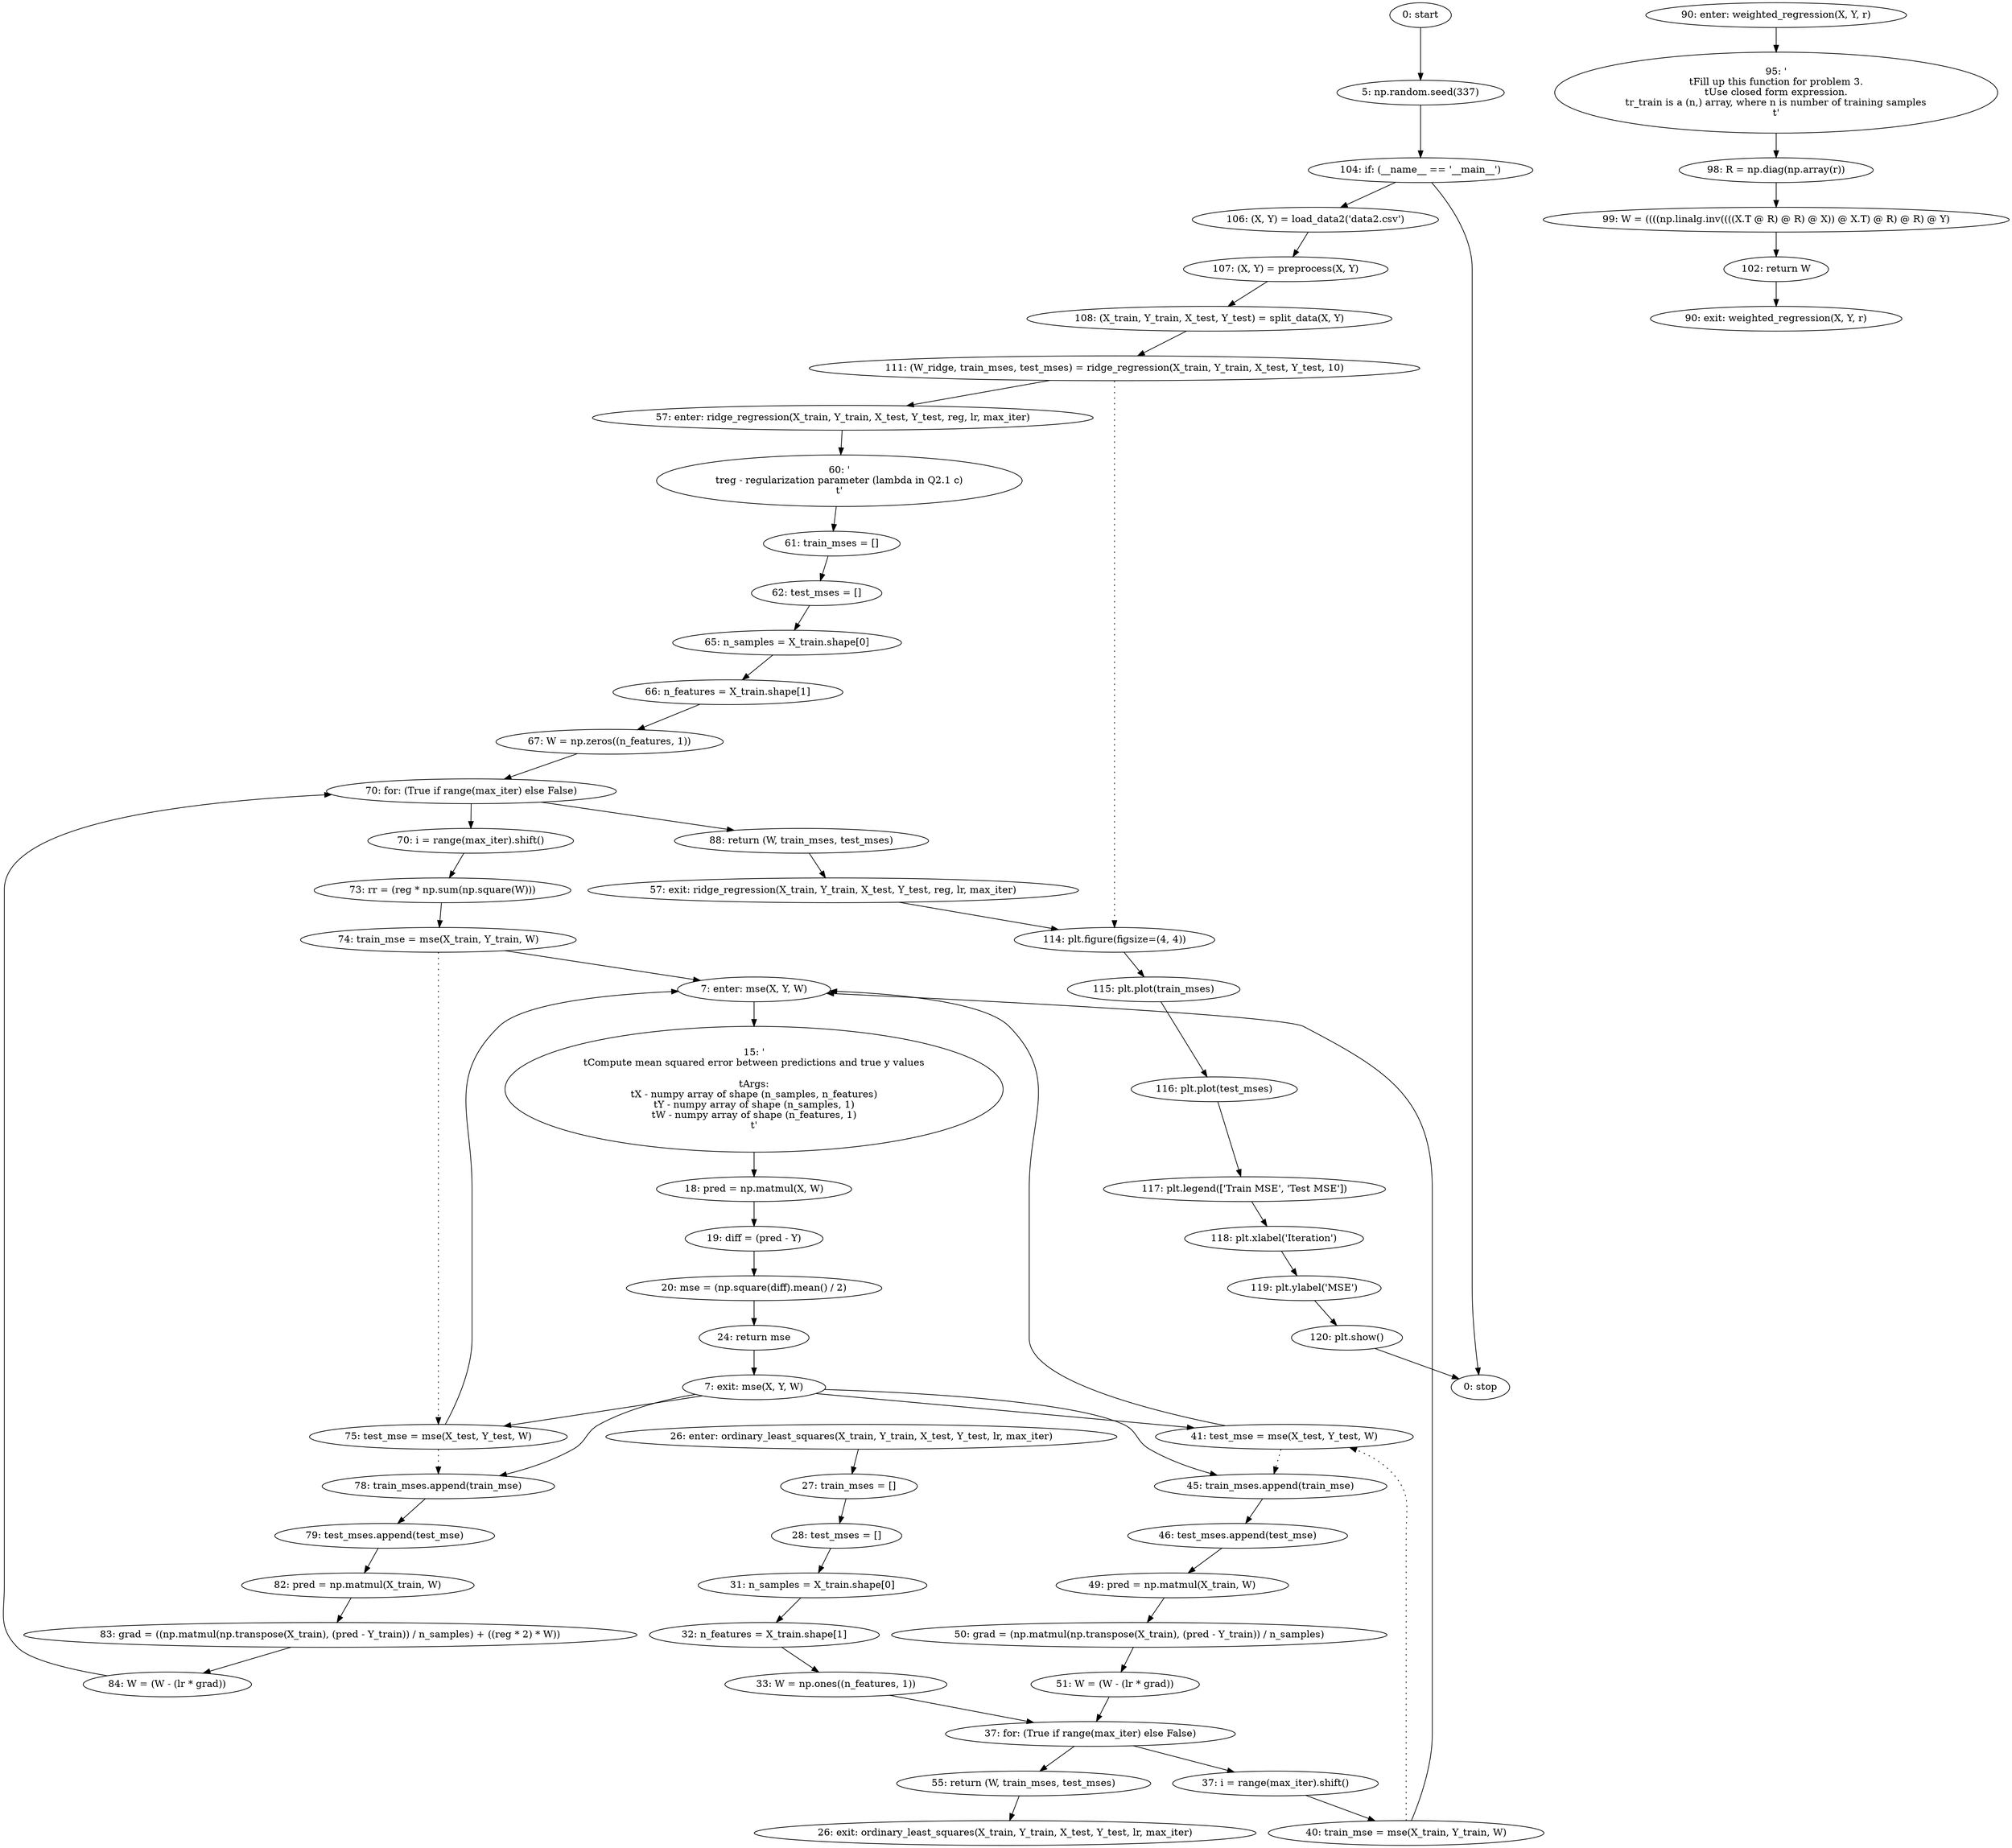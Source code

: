 strict digraph "" {
	node [label="\N"];
	0	 [label="0: start"];
	1	 [label="5: np.random.seed(337)"];
	0 -> 1;
	51	 [label="104: if: (__name__ == '__main__')"];
	1 -> 51;
	52	 [label="106: (X, Y) = load_data2('data2.csv')"];
	51 -> 52;
	63	 [label="0: stop"];
	51 -> 63;
	2	 [label="7: enter: mse(X, Y, W)"];
	4	 [label="15: '\n\tCompute mean squared error between predictions and true y values\n\n\tArgs:\n\tX - numpy array of shape (n_samples, n_features)\n\tY \
- numpy array of shape (n_samples, 1)\n\tW - numpy array of shape (n_features, 1)\n\t'"];
	2 -> 4;
	5	 [label="18: pred = np.matmul(X, W)"];
	4 -> 5;
	18	 [label="40: train_mse = mse(X_train, Y_train, W)"];
	18 -> 2;
	19	 [label="41: test_mse = mse(X_test, Y_test, W)"];
	18 -> 19	 [style=dotted,
		weight=100];
	19 -> 2;
	20	 [label="45: train_mses.append(train_mse)"];
	19 -> 20	 [style=dotted,
		weight=100];
	21	 [label="46: test_mses.append(test_mse)"];
	20 -> 21;
	37	 [label="74: train_mse = mse(X_train, Y_train, W)"];
	37 -> 2;
	38	 [label="75: test_mse = mse(X_test, Y_test, W)"];
	37 -> 38	 [style=dotted,
		weight=100];
	38 -> 2;
	39	 [label="78: train_mses.append(train_mse)"];
	38 -> 39	 [style=dotted,
		weight=100];
	40	 [label="79: test_mses.append(test_mse)"];
	39 -> 40;
	3	 [label="7: exit: mse(X, Y, W)"];
	3 -> 19;
	3 -> 20;
	3 -> 38;
	3 -> 39;
	8	 [label="24: return mse"];
	8 -> 3;
	6	 [label="19: diff = (pred - Y)"];
	5 -> 6;
	7	 [label="20: mse = (np.square(diff).mean() / 2)"];
	6 -> 7;
	7 -> 8;
	9	 [label="26: enter: ordinary_least_squares(X_train, Y_train, X_test, Y_test, lr, max_iter)"];
	11	 [label="27: train_mses = []"];
	9 -> 11;
	12	 [label="28: test_mses = []"];
	11 -> 12;
	10	 [label="26: exit: ordinary_least_squares(X_train, Y_train, X_test, Y_test, lr, max_iter)"];
	25	 [label="55: return (W, train_mses, test_mses)"];
	25 -> 10;
	13	 [label="31: n_samples = X_train.shape[0]"];
	12 -> 13;
	14	 [label="32: n_features = X_train.shape[1]"];
	13 -> 14;
	15	 [label="33: W = np.ones((n_features, 1))"];
	14 -> 15;
	16	 [label="37: for: (True if range(max_iter) else False)"];
	15 -> 16;
	16 -> 25;
	17	 [label="37: i = range(max_iter).shift()"];
	16 -> 17;
	17 -> 18;
	24	 [label="51: W = (W - (lr * grad))"];
	24 -> 16;
	22	 [label="49: pred = np.matmul(X_train, W)"];
	21 -> 22;
	23	 [label="50: grad = (np.matmul(np.transpose(X_train), (pred - Y_train)) / n_samples)"];
	22 -> 23;
	23 -> 24;
	26	 [label="57: enter: ridge_regression(X_train, Y_train, X_test, Y_test, reg, lr, max_iter)"];
	28	 [label="60: '\n\treg - regularization parameter (lambda in Q2.1 c)\n\t'"];
	26 -> 28;
	29	 [label="61: train_mses = []"];
	28 -> 29;
	55	 [label="111: (W_ridge, train_mses, test_mses) = ridge_regression(X_train, Y_train, X_test, Y_test, 10)"];
	55 -> 26;
	56	 [label="114: plt.figure(figsize=(4, 4))"];
	55 -> 56	 [style=dotted,
		weight=100];
	57	 [label="115: plt.plot(train_mses)"];
	56 -> 57;
	27	 [label="57: exit: ridge_regression(X_train, Y_train, X_test, Y_test, reg, lr, max_iter)"];
	27 -> 56;
	44	 [label="88: return (W, train_mses, test_mses)"];
	44 -> 27;
	30	 [label="62: test_mses = []"];
	29 -> 30;
	31	 [label="65: n_samples = X_train.shape[0]"];
	30 -> 31;
	32	 [label="66: n_features = X_train.shape[1]"];
	31 -> 32;
	33	 [label="67: W = np.zeros((n_features, 1))"];
	32 -> 33;
	34	 [label="70: for: (True if range(max_iter) else False)"];
	33 -> 34;
	34 -> 44;
	35	 [label="70: i = range(max_iter).shift()"];
	34 -> 35;
	36	 [label="73: rr = (reg * np.sum(np.square(W)))"];
	35 -> 36;
	43	 [label="84: W = (W - (lr * grad))"];
	43 -> 34;
	36 -> 37;
	41	 [label="82: pred = np.matmul(X_train, W)"];
	40 -> 41;
	42	 [label="83: grad = ((np.matmul(np.transpose(X_train), (pred - Y_train)) / n_samples) + ((reg * 2) * W))"];
	41 -> 42;
	42 -> 43;
	45	 [label="90: enter: weighted_regression(X, Y, r)"];
	47	 [label="95: '\n\tFill up this function for problem 3.\n\tUse closed form expression.\n\tr_train is a (n,) array, where n is number of training \
samples\n\t'"];
	45 -> 47;
	48	 [label="98: R = np.diag(np.array(r))"];
	47 -> 48;
	46	 [label="90: exit: weighted_regression(X, Y, r)"];
	50	 [label="102: return W"];
	50 -> 46;
	49	 [label="99: W = ((((np.linalg.inv((((X.T @ R) @ R) @ X)) @ X.T) @ R) @ R) @ Y)"];
	48 -> 49;
	49 -> 50;
	53	 [label="107: (X, Y) = preprocess(X, Y)"];
	52 -> 53;
	54	 [label="108: (X_train, Y_train, X_test, Y_test) = split_data(X, Y)"];
	53 -> 54;
	54 -> 55;
	58	 [label="116: plt.plot(test_mses)"];
	57 -> 58;
	59	 [label="117: plt.legend(['Train MSE', 'Test MSE'])"];
	58 -> 59;
	60	 [label="118: plt.xlabel('Iteration')"];
	59 -> 60;
	61	 [label="119: plt.ylabel('MSE')"];
	60 -> 61;
	62	 [label="120: plt.show()"];
	61 -> 62;
	62 -> 63;
}

